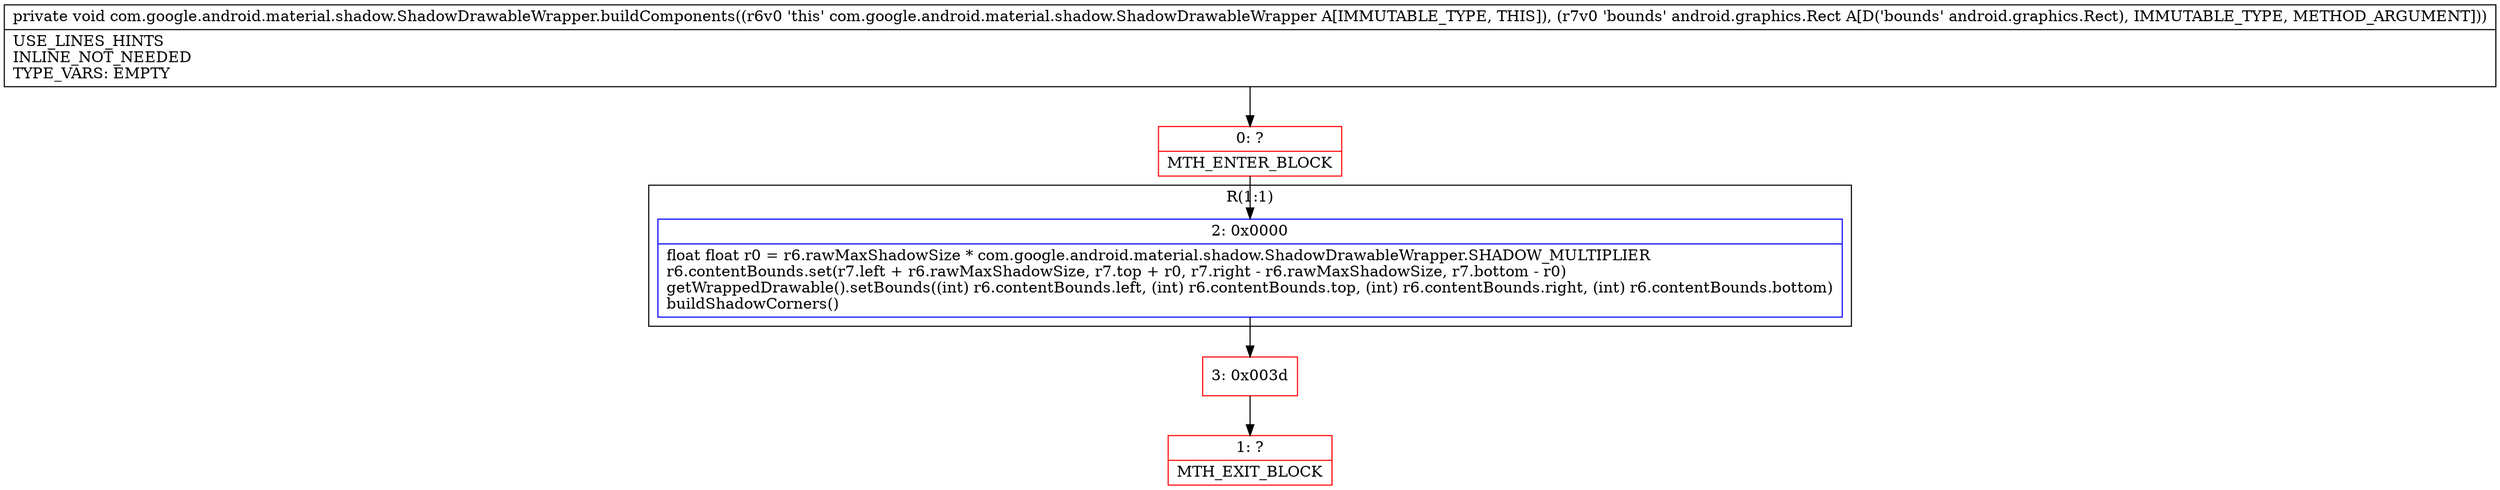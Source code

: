 digraph "CFG forcom.google.android.material.shadow.ShadowDrawableWrapper.buildComponents(Landroid\/graphics\/Rect;)V" {
subgraph cluster_Region_785040197 {
label = "R(1:1)";
node [shape=record,color=blue];
Node_2 [shape=record,label="{2\:\ 0x0000|float float r0 = r6.rawMaxShadowSize * com.google.android.material.shadow.ShadowDrawableWrapper.SHADOW_MULTIPLIER\lr6.contentBounds.set(r7.left + r6.rawMaxShadowSize, r7.top + r0, r7.right \- r6.rawMaxShadowSize, r7.bottom \- r0)\lgetWrappedDrawable().setBounds((int) r6.contentBounds.left, (int) r6.contentBounds.top, (int) r6.contentBounds.right, (int) r6.contentBounds.bottom)\lbuildShadowCorners()\l}"];
}
Node_0 [shape=record,color=red,label="{0\:\ ?|MTH_ENTER_BLOCK\l}"];
Node_3 [shape=record,color=red,label="{3\:\ 0x003d}"];
Node_1 [shape=record,color=red,label="{1\:\ ?|MTH_EXIT_BLOCK\l}"];
MethodNode[shape=record,label="{private void com.google.android.material.shadow.ShadowDrawableWrapper.buildComponents((r6v0 'this' com.google.android.material.shadow.ShadowDrawableWrapper A[IMMUTABLE_TYPE, THIS]), (r7v0 'bounds' android.graphics.Rect A[D('bounds' android.graphics.Rect), IMMUTABLE_TYPE, METHOD_ARGUMENT]))  | USE_LINES_HINTS\lINLINE_NOT_NEEDED\lTYPE_VARS: EMPTY\l}"];
MethodNode -> Node_0;Node_2 -> Node_3;
Node_0 -> Node_2;
Node_3 -> Node_1;
}

